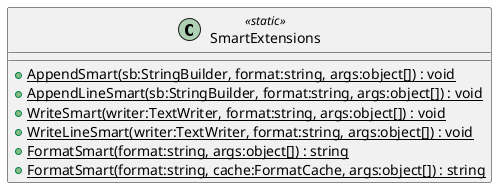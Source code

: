 @startuml
class SmartExtensions <<static>> {
    + {static} AppendSmart(sb:StringBuilder, format:string, args:object[]) : void
    + {static} AppendLineSmart(sb:StringBuilder, format:string, args:object[]) : void
    + {static} WriteSmart(writer:TextWriter, format:string, args:object[]) : void
    + {static} WriteLineSmart(writer:TextWriter, format:string, args:object[]) : void
    + {static} FormatSmart(format:string, args:object[]) : string
    + {static} FormatSmart(format:string, cache:FormatCache, args:object[]) : string
}
@enduml
